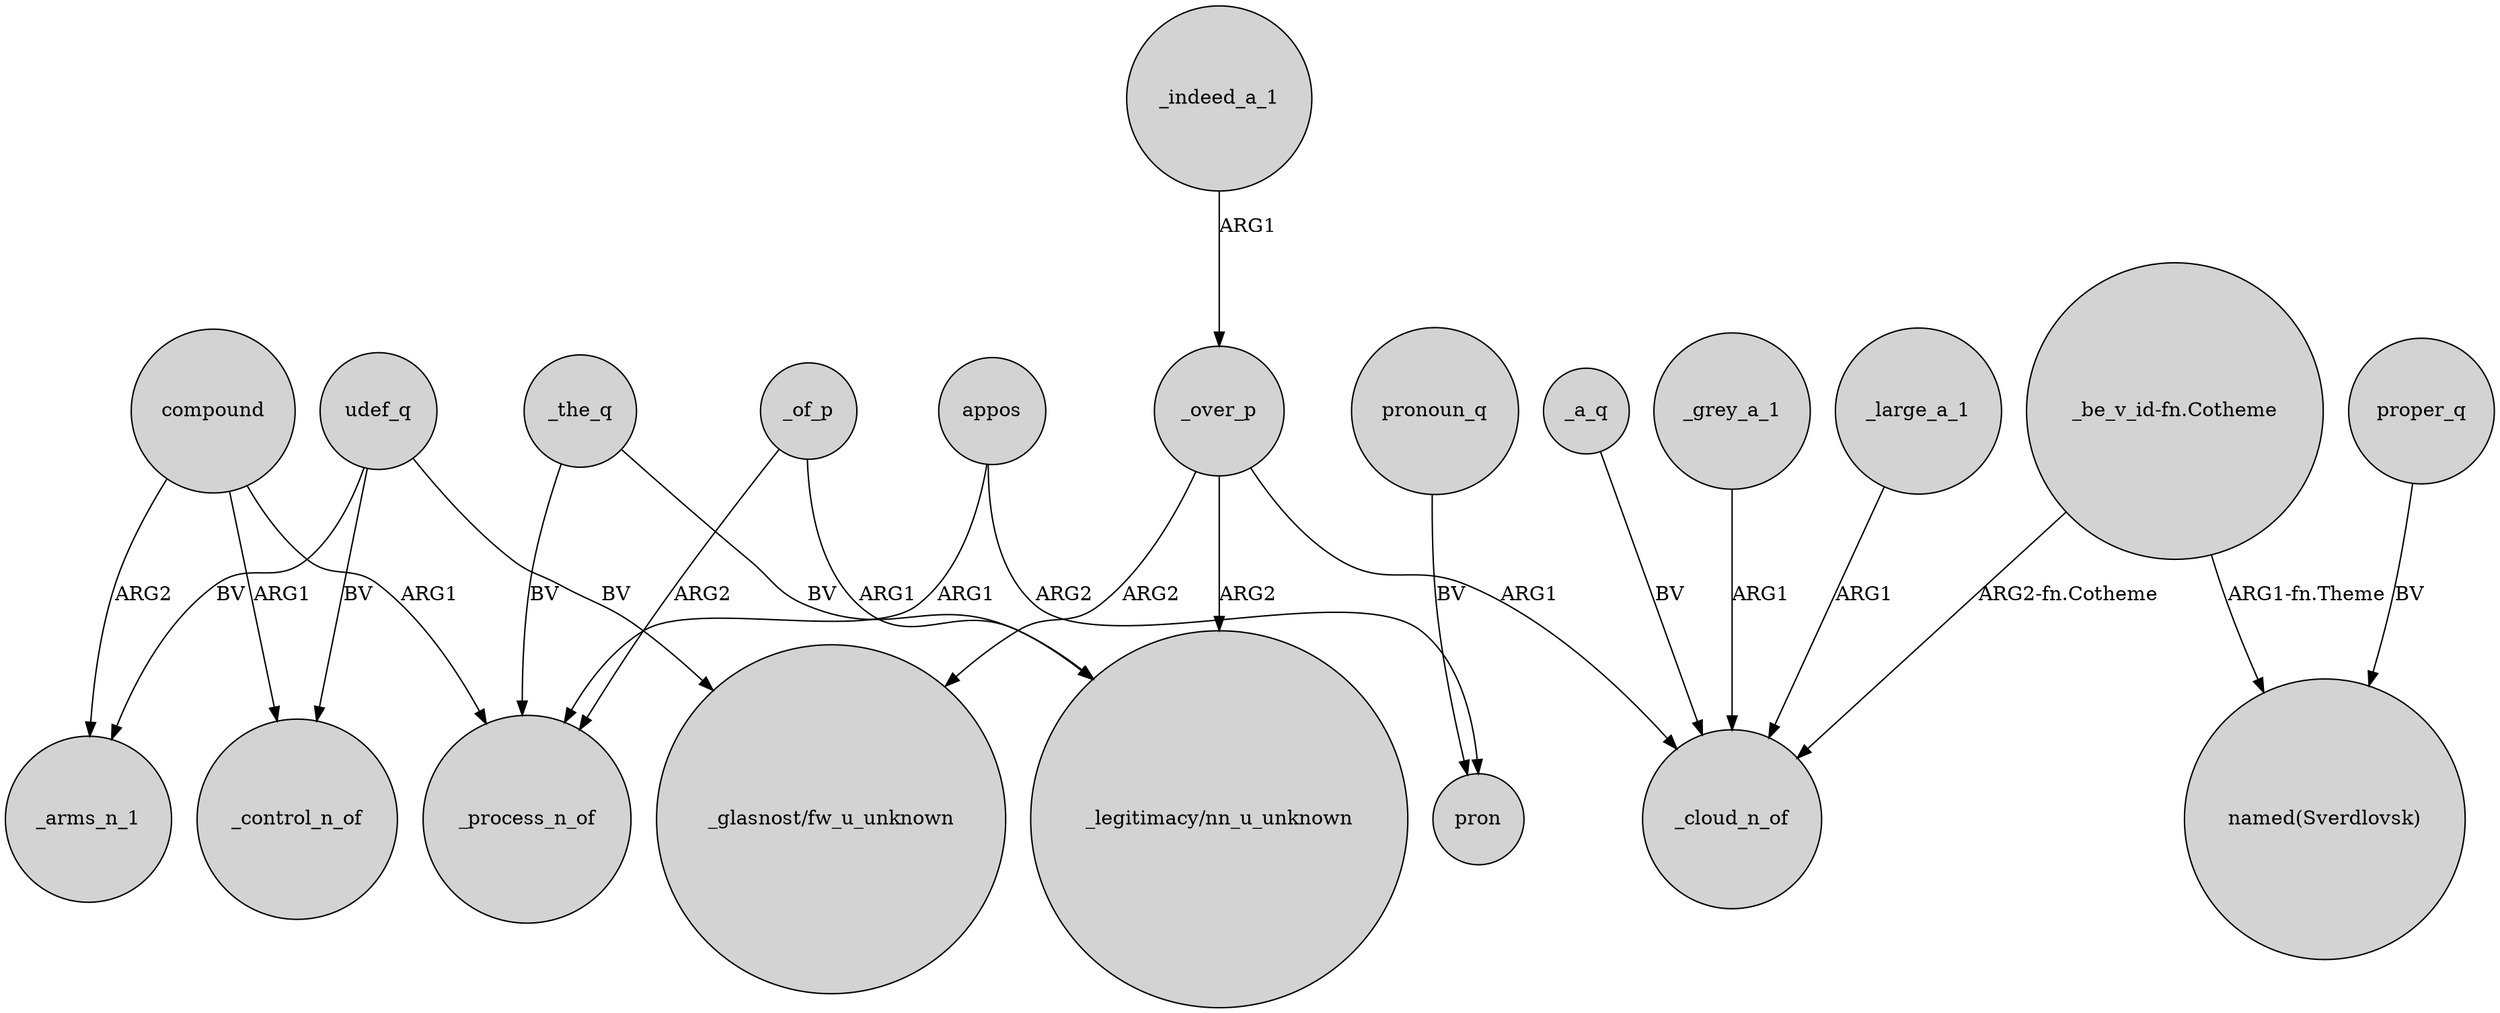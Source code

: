 digraph {
	node [shape=circle style=filled]
	_large_a_1 -> _cloud_n_of [label=ARG1]
	_over_p -> "_glasnost/fw_u_unknown" [label=ARG2]
	udef_q -> _control_n_of [label=BV]
	_the_q -> _process_n_of [label=BV]
	appos -> _process_n_of [label=ARG1]
	compound -> _process_n_of [label=ARG1]
	_grey_a_1 -> _cloud_n_of [label=ARG1]
	_over_p -> _cloud_n_of [label=ARG1]
	_the_q -> "_legitimacy/nn_u_unknown" [label=BV]
	_over_p -> "_legitimacy/nn_u_unknown" [label=ARG2]
	appos -> pron [label=ARG2]
	pronoun_q -> pron [label=BV]
	_of_p -> _process_n_of [label=ARG2]
	proper_q -> "named(Sverdlovsk)" [label=BV]
	compound -> _arms_n_1 [label=ARG2]
	compound -> _control_n_of [label=ARG1]
	"_be_v_id-fn.Cotheme" -> "named(Sverdlovsk)" [label="ARG1-fn.Theme"]
	_indeed_a_1 -> _over_p [label=ARG1]
	"_be_v_id-fn.Cotheme" -> _cloud_n_of [label="ARG2-fn.Cotheme"]
	_a_q -> _cloud_n_of [label=BV]
	_of_p -> "_legitimacy/nn_u_unknown" [label=ARG1]
	udef_q -> "_glasnost/fw_u_unknown" [label=BV]
	udef_q -> _arms_n_1 [label=BV]
}
